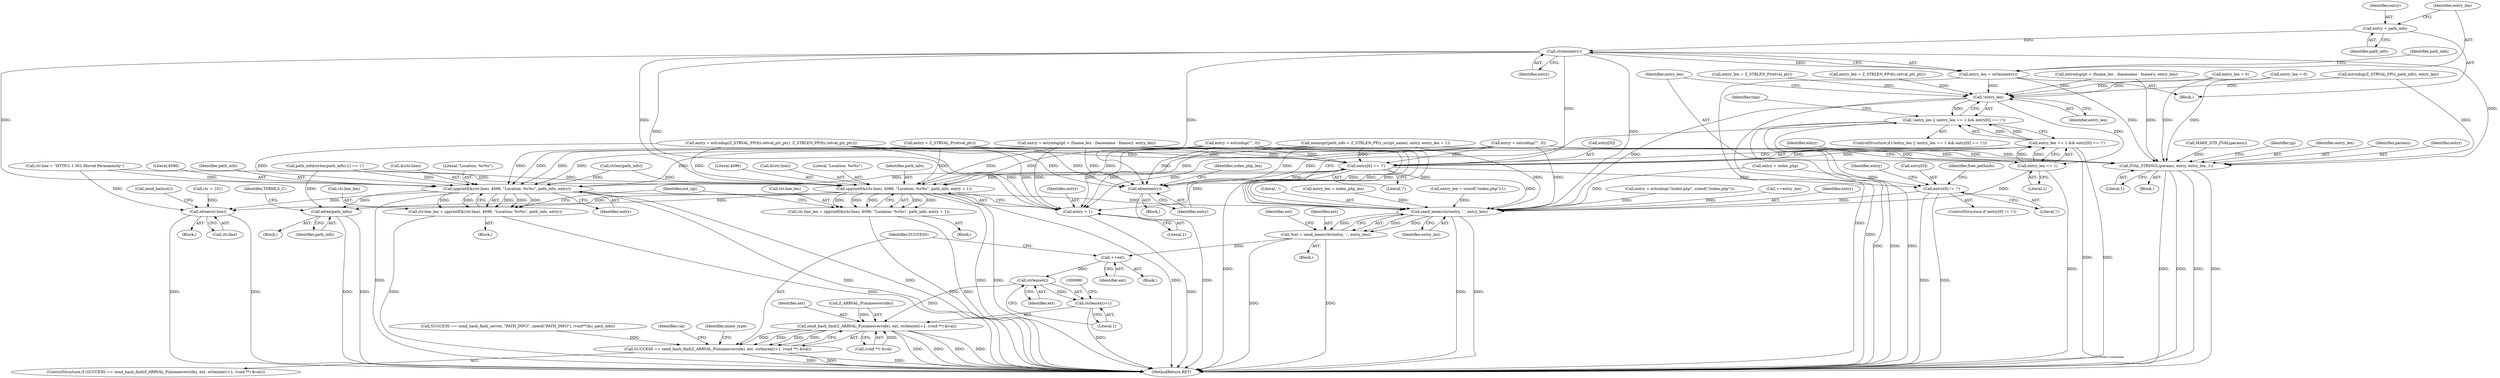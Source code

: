 digraph "0_php_bf58162ddf970f63502837f366930e44d6a992cf@API" {
"1000528" [label="(Call,strlen(entry))"];
"1000523" [label="(Call,entry = path_info)"];
"1000526" [label="(Call,entry_len = strlen(entry))"];
"1000641" [label="(Call,ZVAL_STRINGL(params, entry, entry_len, 1))"];
"1000772" [label="(Call,!entry_len)"];
"1000771" [label="(Call,!entry_len || (entry_len == 1 && entry[0] == '/'))"];
"1000775" [label="(Call,entry_len == 1)"];
"1000774" [label="(Call,entry_len == 1 && entry[0] == '/')"];
"1000958" [label="(Call,zend_memrchr(entry, '.', entry_len))"];
"1000956" [label="(Call,*ext = zend_memrchr(entry, '.', entry_len))"];
"1000966" [label="(Call,++ext)"];
"1000976" [label="(Call,strlen(ext))"];
"1000971" [label="(Call,zend_hash_find(Z_ARRVAL_P(mimeoverride), ext, strlen(ext)+1, (void **) &val))"];
"1000969" [label="(Call,SUCCESS == zend_hash_find(Z_ARRVAL_P(mimeoverride), ext, strlen(ext)+1, (void **) &val))"];
"1000975" [label="(Call,strlen(ext)+1)"];
"1000778" [label="(Call,entry[0] == '/')"];
"1000784" [label="(Call,efree(entry))"];
"1000796" [label="(Call,entry[0] != '/')"];
"1000899" [label="(Call,spprintf(&(ctr.line), 4096, \"Location: %s%s\", path_info, entry + 1))"];
"1000895" [label="(Call,ctr.line_len = spprintf(&(ctr.line), 4096, \"Location: %s%s\", path_info, entry + 1))"];
"1000935" [label="(Call,efree(path_info))"];
"1000939" [label="(Call,efree(ctr.line))"];
"1000907" [label="(Call,entry + 1)"];
"1000916" [label="(Call,spprintf(&(ctr.line), 4096, \"Location: %s%s\", path_info, entry))"];
"1000912" [label="(Call,ctr.line_len = spprintf(&(ctr.line), 4096, \"Location: %s%s\", path_info, entry))"];
"1000917" [label="(Call,&(ctr.line))"];
"1000532" [label="(Identifier,path_info)"];
"1000432" [label="(Call,SUCCESS == zend_hash_find(_server, \"PATH_INFO\", sizeof(\"PATH_INFO\"), (void**)&z_path_info))"];
"1000908" [label="(Identifier,entry)"];
"1000639" [label="(Call,MAKE_STD_ZVAL(params))"];
"1000969" [label="(Call,SUCCESS == zend_hash_find(Z_ARRVAL_P(mimeoverride), ext, strlen(ext)+1, (void **) &val))"];
"1000785" [label="(Identifier,entry)"];
"1000804" [label="(Identifier,entry)"];
"1000935" [label="(Call,efree(path_info))"];
"1000487" [label="(Call,entry_len = 0)"];
"1000904" [label="(Literal,4096)"];
"1000812" [label="(Call,entry = estrndup(\"/index.php\", sizeof(\"/index.php\")))"];
"1000940" [label="(Call,ctr.line)"];
"1000943" [label="(Call,zend_bailout())"];
"1000808" [label="(Call,++entry_len)"];
"1000986" [label="(Identifier,val)"];
"1000606" [label="(Call,estrndup(pt + (fname_len - (basename - fname)), entry_len))"];
"1000797" [label="(Call,entry[0])"];
"1000976" [label="(Call,strlen(ext))"];
"1000523" [label="(Call,entry = path_info)"];
"1000954" [label="(Block,)"];
"1000548" [label="(Call,entry = estrndup(\"\", 0))"];
"1000922" [label="(Literal,\"Location: %s%s\")"];
"1000957" [label="(Identifier,ext)"];
"1001030" [label="(MethodReturn,RET)"];
"1000770" [label="(ControlStructure,if (!entry_len || (entry_len == 1 && entry[0] == '/')))"];
"1000959" [label="(Identifier,entry)"];
"1000648" [label="(Identifier,zp)"];
"1000975" [label="(Call,strlen(ext)+1)"];
"1001028" [label="(Identifier,mime_type)"];
"1000960" [label="(Literal,'.')"];
"1000795" [label="(ControlStructure,if (entry[0] != '/'))"];
"1000978" [label="(Literal,1)"];
"1000966" [label="(Call,++ext)"];
"1000524" [label="(Identifier,entry)"];
"1000900" [label="(Call,&(ctr.line))"];
"1000842" [label="(Call,ctr = {0})"];
"1000971" [label="(Call,zend_hash_find(Z_ARRVAL_P(mimeoverride), ext, strlen(ext)+1, (void **) &val))"];
"1000977" [label="(Identifier,ext)"];
"1000645" [label="(Literal,1)"];
"1000835" [label="(Identifier,tmp)"];
"1000525" [label="(Identifier,path_info)"];
"1000911" [label="(Block,)"];
"1000775" [label="(Call,entry_len == 1)"];
"1000857" [label="(Call,ctr.line = \"HTTP/1.1 301 Moved Permanently\")"];
"1000779" [label="(Call,entry[0])"];
"1000974" [label="(Identifier,ext)"];
"1000916" [label="(Call,spprintf(&(ctr.line), 4096, \"Location: %s%s\", path_info, entry))"];
"1000921" [label="(Literal,4096)"];
"1000644" [label="(Identifier,entry_len)"];
"1000522" [label="(Block,)"];
"1000956" [label="(Call,*ext = zend_memrchr(entry, '.', entry_len))"];
"1000905" [label="(Literal,\"Location: %s%s\")"];
"1000529" [label="(Identifier,entry)"];
"1000771" [label="(Call,!entry_len || (entry_len == 1 && entry[0] == '/'))"];
"1000972" [label="(Call,Z_ARRVAL_P(mimeoverride))"];
"1000926" [label="(Identifier,not_cgi)"];
"1000722" [label="(Call,entry = estrndup(Z_STRVAL_PP(fci.retval_ptr_ptr), Z_STRLEN_PP(fci.retval_ptr_ptr)))"];
"1000741" [label="(Call,entry = Z_STRVAL_P(retval_ptr))"];
"1000454" [label="(Call,estrndup(Z_STRVAL_PP(z_path_info), entry_len))"];
"1000633" [label="(Block,)"];
"1000958" [label="(Call,zend_memrchr(entry, '.', entry_len))"];
"1000783" [label="(Block,)"];
"1000979" [label="(Call,(void **) &val)"];
"1000826" [label="(Identifier,free_pathinfo)"];
"1000924" [label="(Identifier,entry)"];
"1000780" [label="(Identifier,entry)"];
"1000527" [label="(Identifier,entry_len)"];
"1000772" [label="(Call,!entry_len)"];
"1000965" [label="(Block,)"];
"1000642" [label="(Identifier,params)"];
"1000886" [label="(Call,path_info[strlen(path_info)-1] == '/')"];
"1000968" [label="(ControlStructure,if (SUCCESS == zend_hash_find(Z_ARRVAL_P(mimeoverride), ext, strlen(ext)+1, (void **) &val)))"];
"1000796" [label="(Call,entry[0] != '/')"];
"1000912" [label="(Call,ctr.line_len = spprintf(&(ctr.line), 4096, \"Location: %s%s\", path_info, entry))"];
"1000923" [label="(Identifier,path_info)"];
"1000526" [label="(Call,entry_len = strlen(entry))"];
"1000913" [label="(Call,ctr.line_len)"];
"1000776" [label="(Identifier,entry_len)"];
"1000970" [label="(Identifier,SUCCESS)"];
"1000894" [label="(Block,)"];
"1000777" [label="(Literal,1)"];
"1000787" [label="(Identifier,index_php_len)"];
"1000907" [label="(Call,entry + 1)"];
"1000964" [label="(Identifier,ext)"];
"1000906" [label="(Identifier,path_info)"];
"1000789" [label="(Call,entry = index_php)"];
"1000604" [label="(Call,entry = estrndup(pt + (fname_len - (basename - fname)), entry_len))"];
"1000939" [label="(Call,efree(ctr.line))"];
"1000890" [label="(Call,strlen(path_info))"];
"1000528" [label="(Call,strlen(entry))"];
"1000909" [label="(Literal,1)"];
"1000773" [label="(Identifier,entry_len)"];
"1000641" [label="(Call,ZVAL_STRINGL(params, entry, entry_len, 1))"];
"1000774" [label="(Call,entry_len == 1 && entry[0] == '/')"];
"1000967" [label="(Identifier,ext)"];
"1000800" [label="(Literal,'/')"];
"1000792" [label="(Call,entry_len = index_php_len)"];
"1000745" [label="(Call,entry_len = Z_STRLEN_P(retval_ptr))"];
"1000782" [label="(Literal,'/')"];
"1000818" [label="(Call,entry_len = sizeof(\"/index.php\")-1)"];
"1000896" [label="(Call,ctr.line_len)"];
"1000936" [label="(Identifier,path_info)"];
"1000784" [label="(Call,efree(entry))"];
"1000490" [label="(Call,entry = estrndup(\"\", 0))"];
"1000733" [label="(Call,entry_len = Z_STRLEN_PP(fci.retval_ptr_ptr))"];
"1000961" [label="(Identifier,entry_len)"];
"1000778" [label="(Call,entry[0] == '/')"];
"1000934" [label="(Block,)"];
"1000899" [label="(Call,spprintf(&(ctr.line), 4096, \"Location: %s%s\", path_info, entry + 1))"];
"1000473" [label="(Call,memcpy(path_info + Z_STRLEN_PP(z_script_name), entry, entry_len + 1))"];
"1000938" [label="(Identifier,TSRMLS_C)"];
"1000643" [label="(Identifier,entry)"];
"1000553" [label="(Call,entry_len = 0)"];
"1000895" [label="(Call,ctr.line_len = spprintf(&(ctr.line), 4096, \"Location: %s%s\", path_info, entry + 1))"];
"1000832" [label="(Block,)"];
"1000528" -> "1000526"  [label="AST: "];
"1000528" -> "1000529"  [label="CFG: "];
"1000529" -> "1000528"  [label="AST: "];
"1000526" -> "1000528"  [label="CFG: "];
"1000528" -> "1000526"  [label="DDG: "];
"1000523" -> "1000528"  [label="DDG: "];
"1000528" -> "1000641"  [label="DDG: "];
"1000528" -> "1000778"  [label="DDG: "];
"1000528" -> "1000784"  [label="DDG: "];
"1000528" -> "1000899"  [label="DDG: "];
"1000528" -> "1000907"  [label="DDG: "];
"1000528" -> "1000916"  [label="DDG: "];
"1000528" -> "1000958"  [label="DDG: "];
"1000523" -> "1000522"  [label="AST: "];
"1000523" -> "1000525"  [label="CFG: "];
"1000524" -> "1000523"  [label="AST: "];
"1000525" -> "1000523"  [label="AST: "];
"1000527" -> "1000523"  [label="CFG: "];
"1000526" -> "1000522"  [label="AST: "];
"1000527" -> "1000526"  [label="AST: "];
"1000532" -> "1000526"  [label="CFG: "];
"1000526" -> "1001030"  [label="DDG: "];
"1000526" -> "1000641"  [label="DDG: "];
"1000526" -> "1000772"  [label="DDG: "];
"1000641" -> "1000633"  [label="AST: "];
"1000641" -> "1000645"  [label="CFG: "];
"1000642" -> "1000641"  [label="AST: "];
"1000643" -> "1000641"  [label="AST: "];
"1000644" -> "1000641"  [label="AST: "];
"1000645" -> "1000641"  [label="AST: "];
"1000648" -> "1000641"  [label="CFG: "];
"1000641" -> "1001030"  [label="DDG: "];
"1000641" -> "1001030"  [label="DDG: "];
"1000641" -> "1001030"  [label="DDG: "];
"1000641" -> "1001030"  [label="DDG: "];
"1000639" -> "1000641"  [label="DDG: "];
"1000490" -> "1000641"  [label="DDG: "];
"1000604" -> "1000641"  [label="DDG: "];
"1000473" -> "1000641"  [label="DDG: "];
"1000548" -> "1000641"  [label="DDG: "];
"1000606" -> "1000641"  [label="DDG: "];
"1000553" -> "1000641"  [label="DDG: "];
"1000487" -> "1000641"  [label="DDG: "];
"1000454" -> "1000641"  [label="DDG: "];
"1000772" -> "1000771"  [label="AST: "];
"1000772" -> "1000773"  [label="CFG: "];
"1000773" -> "1000772"  [label="AST: "];
"1000776" -> "1000772"  [label="CFG: "];
"1000771" -> "1000772"  [label="CFG: "];
"1000772" -> "1001030"  [label="DDG: "];
"1000772" -> "1000771"  [label="DDG: "];
"1000606" -> "1000772"  [label="DDG: "];
"1000733" -> "1000772"  [label="DDG: "];
"1000553" -> "1000772"  [label="DDG: "];
"1000487" -> "1000772"  [label="DDG: "];
"1000745" -> "1000772"  [label="DDG: "];
"1000454" -> "1000772"  [label="DDG: "];
"1000772" -> "1000775"  [label="DDG: "];
"1000772" -> "1000958"  [label="DDG: "];
"1000771" -> "1000770"  [label="AST: "];
"1000771" -> "1000774"  [label="CFG: "];
"1000774" -> "1000771"  [label="AST: "];
"1000785" -> "1000771"  [label="CFG: "];
"1000835" -> "1000771"  [label="CFG: "];
"1000771" -> "1001030"  [label="DDG: "];
"1000771" -> "1001030"  [label="DDG: "];
"1000771" -> "1001030"  [label="DDG: "];
"1000774" -> "1000771"  [label="DDG: "];
"1000774" -> "1000771"  [label="DDG: "];
"1000775" -> "1000774"  [label="AST: "];
"1000775" -> "1000777"  [label="CFG: "];
"1000776" -> "1000775"  [label="AST: "];
"1000777" -> "1000775"  [label="AST: "];
"1000780" -> "1000775"  [label="CFG: "];
"1000774" -> "1000775"  [label="CFG: "];
"1000775" -> "1001030"  [label="DDG: "];
"1000775" -> "1000774"  [label="DDG: "];
"1000775" -> "1000774"  [label="DDG: "];
"1000775" -> "1000958"  [label="DDG: "];
"1000774" -> "1000778"  [label="CFG: "];
"1000778" -> "1000774"  [label="AST: "];
"1000774" -> "1001030"  [label="DDG: "];
"1000774" -> "1001030"  [label="DDG: "];
"1000778" -> "1000774"  [label="DDG: "];
"1000778" -> "1000774"  [label="DDG: "];
"1000958" -> "1000956"  [label="AST: "];
"1000958" -> "1000961"  [label="CFG: "];
"1000959" -> "1000958"  [label="AST: "];
"1000960" -> "1000958"  [label="AST: "];
"1000961" -> "1000958"  [label="AST: "];
"1000956" -> "1000958"  [label="CFG: "];
"1000958" -> "1001030"  [label="DDG: "];
"1000958" -> "1001030"  [label="DDG: "];
"1000958" -> "1000956"  [label="DDG: "];
"1000958" -> "1000956"  [label="DDG: "];
"1000958" -> "1000956"  [label="DDG: "];
"1000789" -> "1000958"  [label="DDG: "];
"1000812" -> "1000958"  [label="DDG: "];
"1000796" -> "1000958"  [label="DDG: "];
"1000778" -> "1000958"  [label="DDG: "];
"1000916" -> "1000958"  [label="DDG: "];
"1000741" -> "1000958"  [label="DDG: "];
"1000490" -> "1000958"  [label="DDG: "];
"1000722" -> "1000958"  [label="DDG: "];
"1000604" -> "1000958"  [label="DDG: "];
"1000473" -> "1000958"  [label="DDG: "];
"1000548" -> "1000958"  [label="DDG: "];
"1000792" -> "1000958"  [label="DDG: "];
"1000808" -> "1000958"  [label="DDG: "];
"1000818" -> "1000958"  [label="DDG: "];
"1000956" -> "1000954"  [label="AST: "];
"1000957" -> "1000956"  [label="AST: "];
"1000964" -> "1000956"  [label="CFG: "];
"1000956" -> "1001030"  [label="DDG: "];
"1000956" -> "1001030"  [label="DDG: "];
"1000956" -> "1000966"  [label="DDG: "];
"1000966" -> "1000965"  [label="AST: "];
"1000966" -> "1000967"  [label="CFG: "];
"1000967" -> "1000966"  [label="AST: "];
"1000970" -> "1000966"  [label="CFG: "];
"1000966" -> "1000976"  [label="DDG: "];
"1000976" -> "1000975"  [label="AST: "];
"1000976" -> "1000977"  [label="CFG: "];
"1000977" -> "1000976"  [label="AST: "];
"1000978" -> "1000976"  [label="CFG: "];
"1000976" -> "1000971"  [label="DDG: "];
"1000976" -> "1000975"  [label="DDG: "];
"1000971" -> "1000969"  [label="AST: "];
"1000971" -> "1000979"  [label="CFG: "];
"1000972" -> "1000971"  [label="AST: "];
"1000974" -> "1000971"  [label="AST: "];
"1000975" -> "1000971"  [label="AST: "];
"1000979" -> "1000971"  [label="AST: "];
"1000969" -> "1000971"  [label="CFG: "];
"1000971" -> "1001030"  [label="DDG: "];
"1000971" -> "1001030"  [label="DDG: "];
"1000971" -> "1001030"  [label="DDG: "];
"1000971" -> "1001030"  [label="DDG: "];
"1000971" -> "1000969"  [label="DDG: "];
"1000971" -> "1000969"  [label="DDG: "];
"1000971" -> "1000969"  [label="DDG: "];
"1000971" -> "1000969"  [label="DDG: "];
"1000972" -> "1000971"  [label="DDG: "];
"1000979" -> "1000971"  [label="DDG: "];
"1000969" -> "1000968"  [label="AST: "];
"1000970" -> "1000969"  [label="AST: "];
"1000986" -> "1000969"  [label="CFG: "];
"1001028" -> "1000969"  [label="CFG: "];
"1000969" -> "1001030"  [label="DDG: "];
"1000969" -> "1001030"  [label="DDG: "];
"1000969" -> "1001030"  [label="DDG: "];
"1000432" -> "1000969"  [label="DDG: "];
"1000975" -> "1000978"  [label="CFG: "];
"1000978" -> "1000975"  [label="AST: "];
"1000980" -> "1000975"  [label="CFG: "];
"1000975" -> "1001030"  [label="DDG: "];
"1000778" -> "1000782"  [label="CFG: "];
"1000779" -> "1000778"  [label="AST: "];
"1000782" -> "1000778"  [label="AST: "];
"1000778" -> "1001030"  [label="DDG: "];
"1000741" -> "1000778"  [label="DDG: "];
"1000490" -> "1000778"  [label="DDG: "];
"1000722" -> "1000778"  [label="DDG: "];
"1000604" -> "1000778"  [label="DDG: "];
"1000473" -> "1000778"  [label="DDG: "];
"1000548" -> "1000778"  [label="DDG: "];
"1000778" -> "1000784"  [label="DDG: "];
"1000778" -> "1000796"  [label="DDG: "];
"1000778" -> "1000899"  [label="DDG: "];
"1000778" -> "1000907"  [label="DDG: "];
"1000778" -> "1000916"  [label="DDG: "];
"1000784" -> "1000783"  [label="AST: "];
"1000784" -> "1000785"  [label="CFG: "];
"1000785" -> "1000784"  [label="AST: "];
"1000787" -> "1000784"  [label="CFG: "];
"1000784" -> "1001030"  [label="DDG: "];
"1000741" -> "1000784"  [label="DDG: "];
"1000490" -> "1000784"  [label="DDG: "];
"1000722" -> "1000784"  [label="DDG: "];
"1000604" -> "1000784"  [label="DDG: "];
"1000473" -> "1000784"  [label="DDG: "];
"1000548" -> "1000784"  [label="DDG: "];
"1000796" -> "1000795"  [label="AST: "];
"1000796" -> "1000800"  [label="CFG: "];
"1000797" -> "1000796"  [label="AST: "];
"1000800" -> "1000796"  [label="AST: "];
"1000804" -> "1000796"  [label="CFG: "];
"1000826" -> "1000796"  [label="CFG: "];
"1000796" -> "1001030"  [label="DDG: "];
"1000796" -> "1001030"  [label="DDG: "];
"1000789" -> "1000796"  [label="DDG: "];
"1000899" -> "1000895"  [label="AST: "];
"1000899" -> "1000907"  [label="CFG: "];
"1000900" -> "1000899"  [label="AST: "];
"1000904" -> "1000899"  [label="AST: "];
"1000905" -> "1000899"  [label="AST: "];
"1000906" -> "1000899"  [label="AST: "];
"1000907" -> "1000899"  [label="AST: "];
"1000895" -> "1000899"  [label="CFG: "];
"1000899" -> "1001030"  [label="DDG: "];
"1000899" -> "1001030"  [label="DDG: "];
"1000899" -> "1001030"  [label="DDG: "];
"1000899" -> "1000895"  [label="DDG: "];
"1000899" -> "1000895"  [label="DDG: "];
"1000899" -> "1000895"  [label="DDG: "];
"1000899" -> "1000895"  [label="DDG: "];
"1000899" -> "1000895"  [label="DDG: "];
"1000857" -> "1000899"  [label="DDG: "];
"1000890" -> "1000899"  [label="DDG: "];
"1000886" -> "1000899"  [label="DDG: "];
"1000741" -> "1000899"  [label="DDG: "];
"1000490" -> "1000899"  [label="DDG: "];
"1000722" -> "1000899"  [label="DDG: "];
"1000604" -> "1000899"  [label="DDG: "];
"1000473" -> "1000899"  [label="DDG: "];
"1000548" -> "1000899"  [label="DDG: "];
"1000899" -> "1000935"  [label="DDG: "];
"1000899" -> "1000939"  [label="DDG: "];
"1000895" -> "1000894"  [label="AST: "];
"1000896" -> "1000895"  [label="AST: "];
"1000926" -> "1000895"  [label="CFG: "];
"1000895" -> "1001030"  [label="DDG: "];
"1000895" -> "1001030"  [label="DDG: "];
"1000935" -> "1000934"  [label="AST: "];
"1000935" -> "1000936"  [label="CFG: "];
"1000936" -> "1000935"  [label="AST: "];
"1000938" -> "1000935"  [label="CFG: "];
"1000935" -> "1001030"  [label="DDG: "];
"1000935" -> "1001030"  [label="DDG: "];
"1000886" -> "1000935"  [label="DDG: "];
"1000916" -> "1000935"  [label="DDG: "];
"1000939" -> "1000832"  [label="AST: "];
"1000939" -> "1000940"  [label="CFG: "];
"1000940" -> "1000939"  [label="AST: "];
"1000943" -> "1000939"  [label="CFG: "];
"1000939" -> "1001030"  [label="DDG: "];
"1000939" -> "1001030"  [label="DDG: "];
"1000857" -> "1000939"  [label="DDG: "];
"1000842" -> "1000939"  [label="DDG: "];
"1000916" -> "1000939"  [label="DDG: "];
"1000907" -> "1000909"  [label="CFG: "];
"1000908" -> "1000907"  [label="AST: "];
"1000909" -> "1000907"  [label="AST: "];
"1000907" -> "1001030"  [label="DDG: "];
"1000741" -> "1000907"  [label="DDG: "];
"1000490" -> "1000907"  [label="DDG: "];
"1000722" -> "1000907"  [label="DDG: "];
"1000604" -> "1000907"  [label="DDG: "];
"1000473" -> "1000907"  [label="DDG: "];
"1000548" -> "1000907"  [label="DDG: "];
"1000916" -> "1000912"  [label="AST: "];
"1000916" -> "1000924"  [label="CFG: "];
"1000917" -> "1000916"  [label="AST: "];
"1000921" -> "1000916"  [label="AST: "];
"1000922" -> "1000916"  [label="AST: "];
"1000923" -> "1000916"  [label="AST: "];
"1000924" -> "1000916"  [label="AST: "];
"1000912" -> "1000916"  [label="CFG: "];
"1000916" -> "1001030"  [label="DDG: "];
"1000916" -> "1001030"  [label="DDG: "];
"1000916" -> "1001030"  [label="DDG: "];
"1000916" -> "1000912"  [label="DDG: "];
"1000916" -> "1000912"  [label="DDG: "];
"1000916" -> "1000912"  [label="DDG: "];
"1000916" -> "1000912"  [label="DDG: "];
"1000916" -> "1000912"  [label="DDG: "];
"1000857" -> "1000916"  [label="DDG: "];
"1000890" -> "1000916"  [label="DDG: "];
"1000886" -> "1000916"  [label="DDG: "];
"1000741" -> "1000916"  [label="DDG: "];
"1000490" -> "1000916"  [label="DDG: "];
"1000722" -> "1000916"  [label="DDG: "];
"1000604" -> "1000916"  [label="DDG: "];
"1000473" -> "1000916"  [label="DDG: "];
"1000548" -> "1000916"  [label="DDG: "];
"1000912" -> "1000911"  [label="AST: "];
"1000913" -> "1000912"  [label="AST: "];
"1000926" -> "1000912"  [label="CFG: "];
"1000912" -> "1001030"  [label="DDG: "];
"1000912" -> "1001030"  [label="DDG: "];
}
